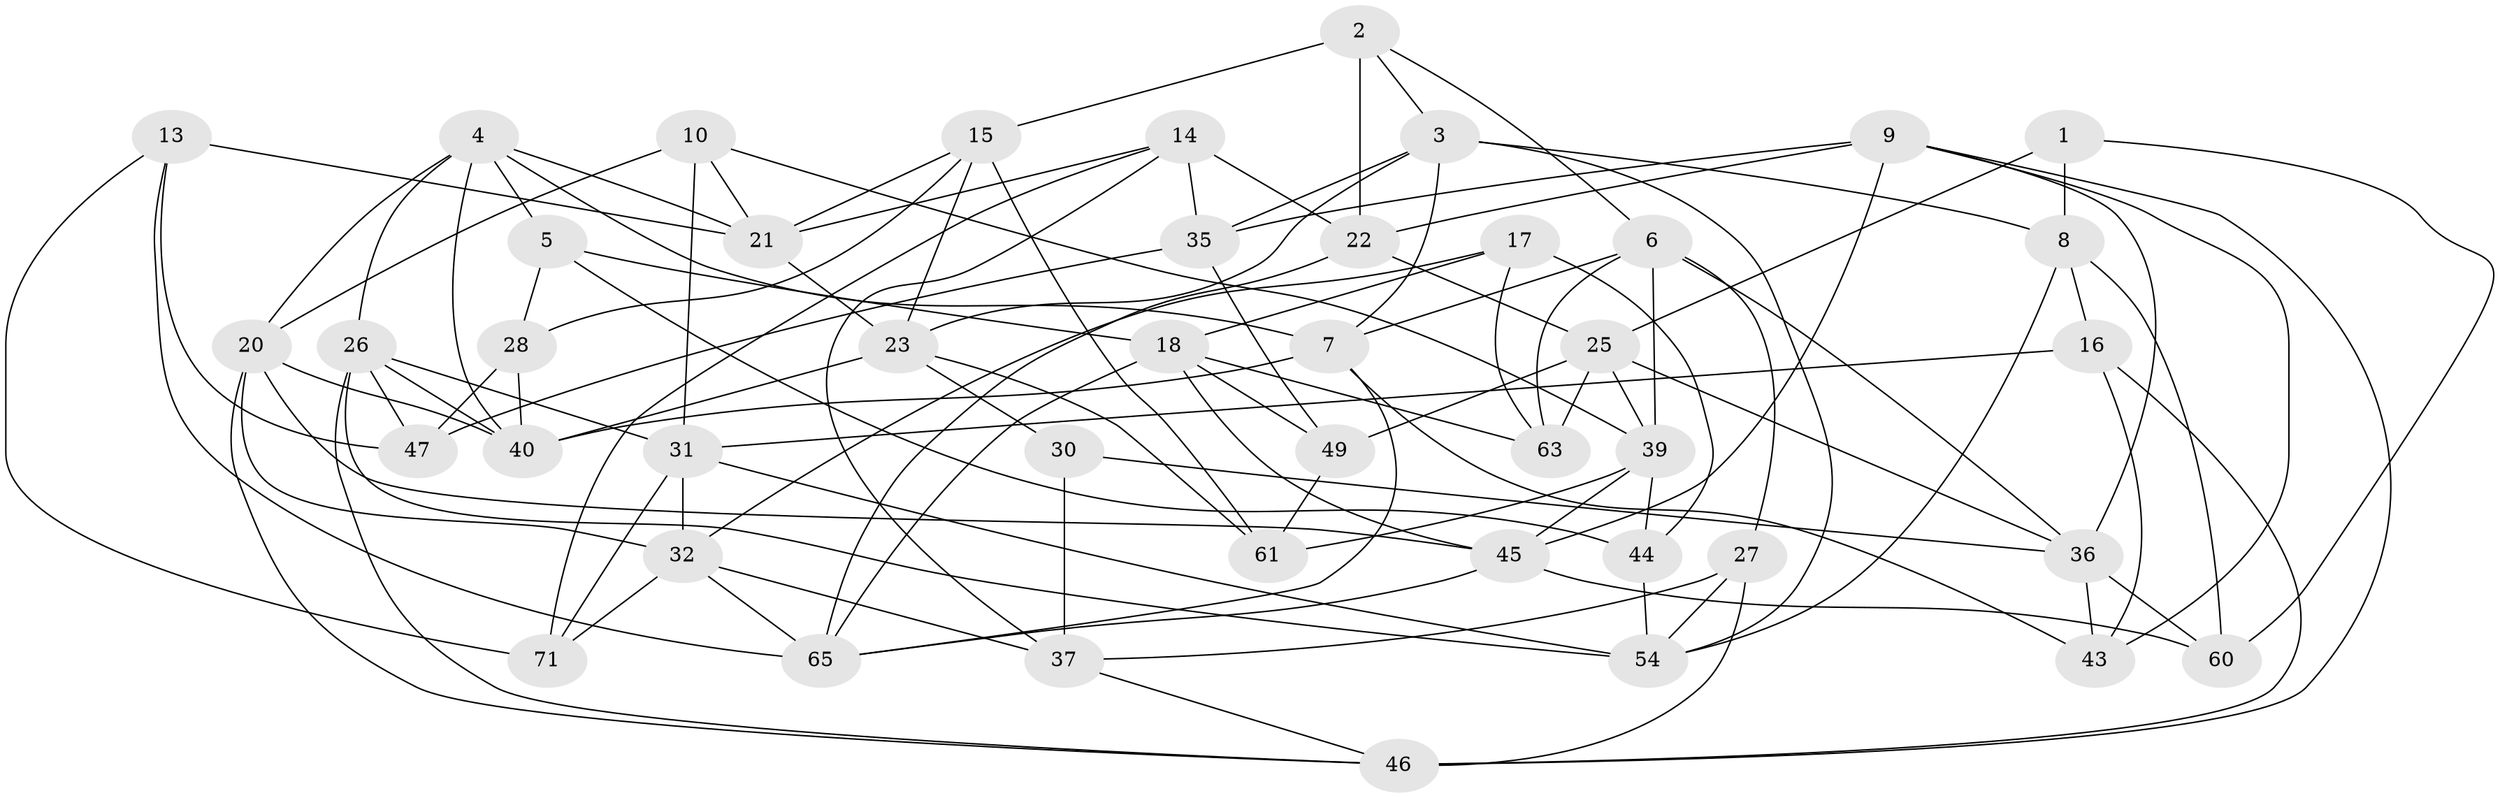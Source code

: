 // original degree distribution, {4: 1.0}
// Generated by graph-tools (version 1.1) at 2025/11/02/27/25 16:11:50]
// undirected, 44 vertices, 110 edges
graph export_dot {
graph [start="1"]
  node [color=gray90,style=filled];
  1;
  2 [super="+59"];
  3 [super="+11"];
  4 [super="+12"];
  5;
  6 [super="+34"];
  7 [super="+67"];
  8 [super="+33"];
  9 [super="+29"];
  10;
  13 [super="+42"];
  14 [super="+24"];
  15 [super="+19"];
  16;
  17;
  18 [super="+73"];
  20 [super="+38"];
  21 [super="+51"];
  22 [super="+62"];
  23 [super="+72"];
  25 [super="+58"];
  26 [super="+55"];
  27;
  28;
  30;
  31 [super="+56"];
  32 [super="+41"];
  35 [super="+64"];
  36 [super="+48"];
  37 [super="+52"];
  39 [super="+50"];
  40 [super="+57"];
  43;
  44;
  45 [super="+68"];
  46 [super="+53"];
  47 [super="+69"];
  49;
  54 [super="+66"];
  60;
  61;
  63;
  65 [super="+70"];
  71;
  1 -- 60;
  1 -- 8 [weight=2];
  1 -- 25;
  2 -- 15 [weight=2];
  2 -- 22 [weight=2];
  2 -- 3;
  2 -- 6;
  3 -- 23;
  3 -- 35;
  3 -- 8;
  3 -- 7;
  3 -- 54;
  4 -- 40;
  4 -- 5;
  4 -- 21;
  4 -- 26;
  4 -- 20;
  4 -- 7;
  5 -- 18;
  5 -- 28;
  5 -- 44;
  6 -- 27;
  6 -- 36;
  6 -- 63;
  6 -- 7;
  6 -- 39;
  7 -- 65;
  7 -- 43;
  7 -- 40;
  8 -- 54;
  8 -- 16;
  8 -- 60;
  9 -- 35;
  9 -- 43;
  9 -- 22;
  9 -- 45;
  9 -- 46;
  9 -- 36;
  10 -- 31;
  10 -- 21;
  10 -- 20;
  10 -- 39;
  13 -- 65;
  13 -- 47 [weight=3];
  13 -- 21;
  13 -- 71;
  14 -- 22;
  14 -- 71;
  14 -- 37;
  14 -- 35 [weight=2];
  14 -- 21;
  15 -- 61;
  15 -- 28;
  15 -- 23;
  15 -- 21;
  16 -- 46;
  16 -- 43;
  16 -- 31;
  17 -- 63;
  17 -- 44;
  17 -- 32;
  17 -- 18;
  18 -- 63;
  18 -- 45;
  18 -- 65;
  18 -- 49;
  20 -- 45;
  20 -- 32;
  20 -- 40;
  20 -- 46;
  21 -- 23;
  22 -- 65;
  22 -- 25;
  23 -- 30;
  23 -- 61;
  23 -- 40;
  25 -- 49;
  25 -- 39;
  25 -- 63;
  25 -- 36;
  26 -- 47;
  26 -- 46;
  26 -- 31;
  26 -- 54;
  26 -- 40;
  27 -- 37;
  27 -- 46;
  27 -- 54;
  28 -- 40;
  28 -- 47;
  30 -- 36;
  30 -- 37 [weight=2];
  31 -- 71;
  31 -- 32;
  31 -- 54;
  32 -- 37;
  32 -- 71;
  32 -- 65;
  35 -- 49;
  35 -- 47;
  36 -- 43;
  36 -- 60;
  37 -- 46;
  39 -- 61;
  39 -- 45;
  39 -- 44;
  44 -- 54;
  45 -- 65;
  45 -- 60;
  49 -- 61;
}
